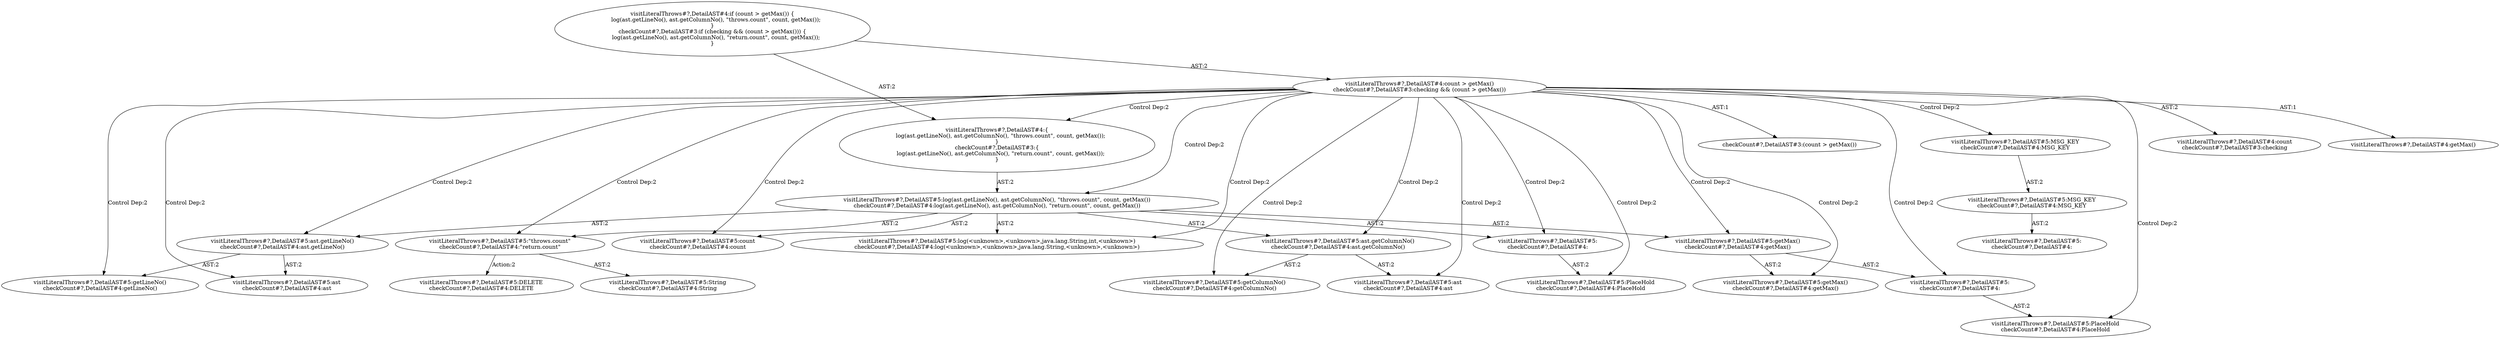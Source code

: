 digraph "Pattern" {
0 [label="visitLiteralThrows#?,DetailAST#5:DELETE
checkCount#?,DetailAST#4:DELETE" shape=ellipse]
1 [label="visitLiteralThrows#?,DetailAST#5:\"throws.count\"
checkCount#?,DetailAST#4:\"return.count\"" shape=ellipse]
2 [label="visitLiteralThrows#?,DetailAST#4:count > getMax()
checkCount#?,DetailAST#3:checking && (count > getMax())" shape=ellipse]
3 [label="visitLiteralThrows#?,DetailAST#4:if (count > getMax()) \{
    log(ast.getLineNo(), ast.getColumnNo(), \"throws.count\", count, getMax());
\}
checkCount#?,DetailAST#3:if (checking && (count > getMax())) \{
    log(ast.getLineNo(), ast.getColumnNo(), \"return.count\", count, getMax());
\}" shape=ellipse]
4 [label="visitLiteralThrows#?,DetailAST#4:count
checkCount#?,DetailAST#3:checking" shape=ellipse]
5 [label="visitLiteralThrows#?,DetailAST#4:getMax()" shape=ellipse]
6 [label="visitLiteralThrows#?,DetailAST#4:\{
    log(ast.getLineNo(), ast.getColumnNo(), \"throws.count\", count, getMax());
\}
checkCount#?,DetailAST#3:\{
    log(ast.getLineNo(), ast.getColumnNo(), \"return.count\", count, getMax());
\}" shape=ellipse]
7 [label="visitLiteralThrows#?,DetailAST#5:log(ast.getLineNo(), ast.getColumnNo(), \"throws.count\", count, getMax())
checkCount#?,DetailAST#4:log(ast.getLineNo(), ast.getColumnNo(), \"return.count\", count, getMax())" shape=ellipse]
8 [label="visitLiteralThrows#?,DetailAST#5:log(<unknown>,<unknown>,java.lang.String,int,<unknown>)
checkCount#?,DetailAST#4:log(<unknown>,<unknown>,java.lang.String,<unknown>,<unknown>)" shape=ellipse]
9 [label="visitLiteralThrows#?,DetailAST#5:
checkCount#?,DetailAST#4:" shape=ellipse]
10 [label="visitLiteralThrows#?,DetailAST#5:PlaceHold
checkCount#?,DetailAST#4:PlaceHold" shape=ellipse]
11 [label="visitLiteralThrows#?,DetailAST#5:ast.getLineNo()
checkCount#?,DetailAST#4:ast.getLineNo()" shape=ellipse]
12 [label="visitLiteralThrows#?,DetailAST#5:getLineNo()
checkCount#?,DetailAST#4:getLineNo()" shape=ellipse]
13 [label="visitLiteralThrows#?,DetailAST#5:ast
checkCount#?,DetailAST#4:ast" shape=ellipse]
14 [label="visitLiteralThrows#?,DetailAST#5:ast.getColumnNo()
checkCount#?,DetailAST#4:ast.getColumnNo()" shape=ellipse]
15 [label="visitLiteralThrows#?,DetailAST#5:getColumnNo()
checkCount#?,DetailAST#4:getColumnNo()" shape=ellipse]
16 [label="visitLiteralThrows#?,DetailAST#5:ast
checkCount#?,DetailAST#4:ast" shape=ellipse]
17 [label="visitLiteralThrows#?,DetailAST#5:count
checkCount#?,DetailAST#4:count" shape=ellipse]
18 [label="visitLiteralThrows#?,DetailAST#5:getMax()
checkCount#?,DetailAST#4:getMax()" shape=ellipse]
19 [label="visitLiteralThrows#?,DetailAST#5:getMax()
checkCount#?,DetailAST#4:getMax()" shape=ellipse]
20 [label="visitLiteralThrows#?,DetailAST#5:
checkCount#?,DetailAST#4:" shape=ellipse]
21 [label="visitLiteralThrows#?,DetailAST#5:PlaceHold
checkCount#?,DetailAST#4:PlaceHold" shape=ellipse]
22 [label="visitLiteralThrows#?,DetailAST#5:MSG_KEY
checkCount#?,DetailAST#4:MSG_KEY" shape=ellipse]
23 [label="visitLiteralThrows#?,DetailAST#5:MSG_KEY
checkCount#?,DetailAST#4:MSG_KEY" shape=ellipse]
24 [label="visitLiteralThrows#?,DetailAST#5:
checkCount#?,DetailAST#4:" shape=ellipse]
25 [label="visitLiteralThrows#?,DetailAST#5:String
checkCount#?,DetailAST#4:String" shape=ellipse]
26 [label="checkCount#?,DetailAST#3:(count > getMax())" shape=ellipse]
1 -> 0 [label="Action:2"];
1 -> 25 [label="AST:2"];
2 -> 1 [label="Control Dep:2"];
2 -> 4 [label="AST:2"];
2 -> 5 [label="AST:1"];
2 -> 6 [label="Control Dep:2"];
2 -> 7 [label="Control Dep:2"];
2 -> 8 [label="Control Dep:2"];
2 -> 9 [label="Control Dep:2"];
2 -> 10 [label="Control Dep:2"];
2 -> 11 [label="Control Dep:2"];
2 -> 12 [label="Control Dep:2"];
2 -> 13 [label="Control Dep:2"];
2 -> 14 [label="Control Dep:2"];
2 -> 15 [label="Control Dep:2"];
2 -> 16 [label="Control Dep:2"];
2 -> 17 [label="Control Dep:2"];
2 -> 18 [label="Control Dep:2"];
2 -> 19 [label="Control Dep:2"];
2 -> 20 [label="Control Dep:2"];
2 -> 21 [label="Control Dep:2"];
2 -> 22 [label="Control Dep:2"];
2 -> 26 [label="AST:1"];
3 -> 2 [label="AST:2"];
3 -> 6 [label="AST:2"];
6 -> 7 [label="AST:2"];
7 -> 1 [label="AST:2"];
7 -> 9 [label="AST:2"];
7 -> 8 [label="AST:2"];
7 -> 11 [label="AST:2"];
7 -> 14 [label="AST:2"];
7 -> 17 [label="AST:2"];
7 -> 18 [label="AST:2"];
9 -> 10 [label="AST:2"];
11 -> 13 [label="AST:2"];
11 -> 12 [label="AST:2"];
14 -> 16 [label="AST:2"];
14 -> 15 [label="AST:2"];
18 -> 20 [label="AST:2"];
18 -> 19 [label="AST:2"];
20 -> 21 [label="AST:2"];
22 -> 23 [label="AST:2"];
23 -> 24 [label="AST:2"];
}
